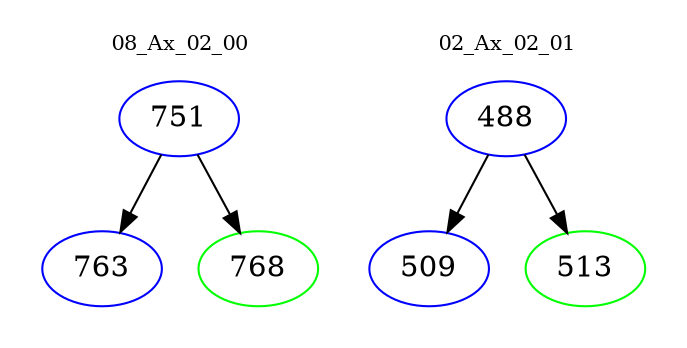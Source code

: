 digraph{
subgraph cluster_0 {
color = white
label = "08_Ax_02_00";
fontsize=10;
T0_751 [label="751", color="blue"]
T0_751 -> T0_763 [color="black"]
T0_763 [label="763", color="blue"]
T0_751 -> T0_768 [color="black"]
T0_768 [label="768", color="green"]
}
subgraph cluster_1 {
color = white
label = "02_Ax_02_01";
fontsize=10;
T1_488 [label="488", color="blue"]
T1_488 -> T1_509 [color="black"]
T1_509 [label="509", color="blue"]
T1_488 -> T1_513 [color="black"]
T1_513 [label="513", color="green"]
}
}

